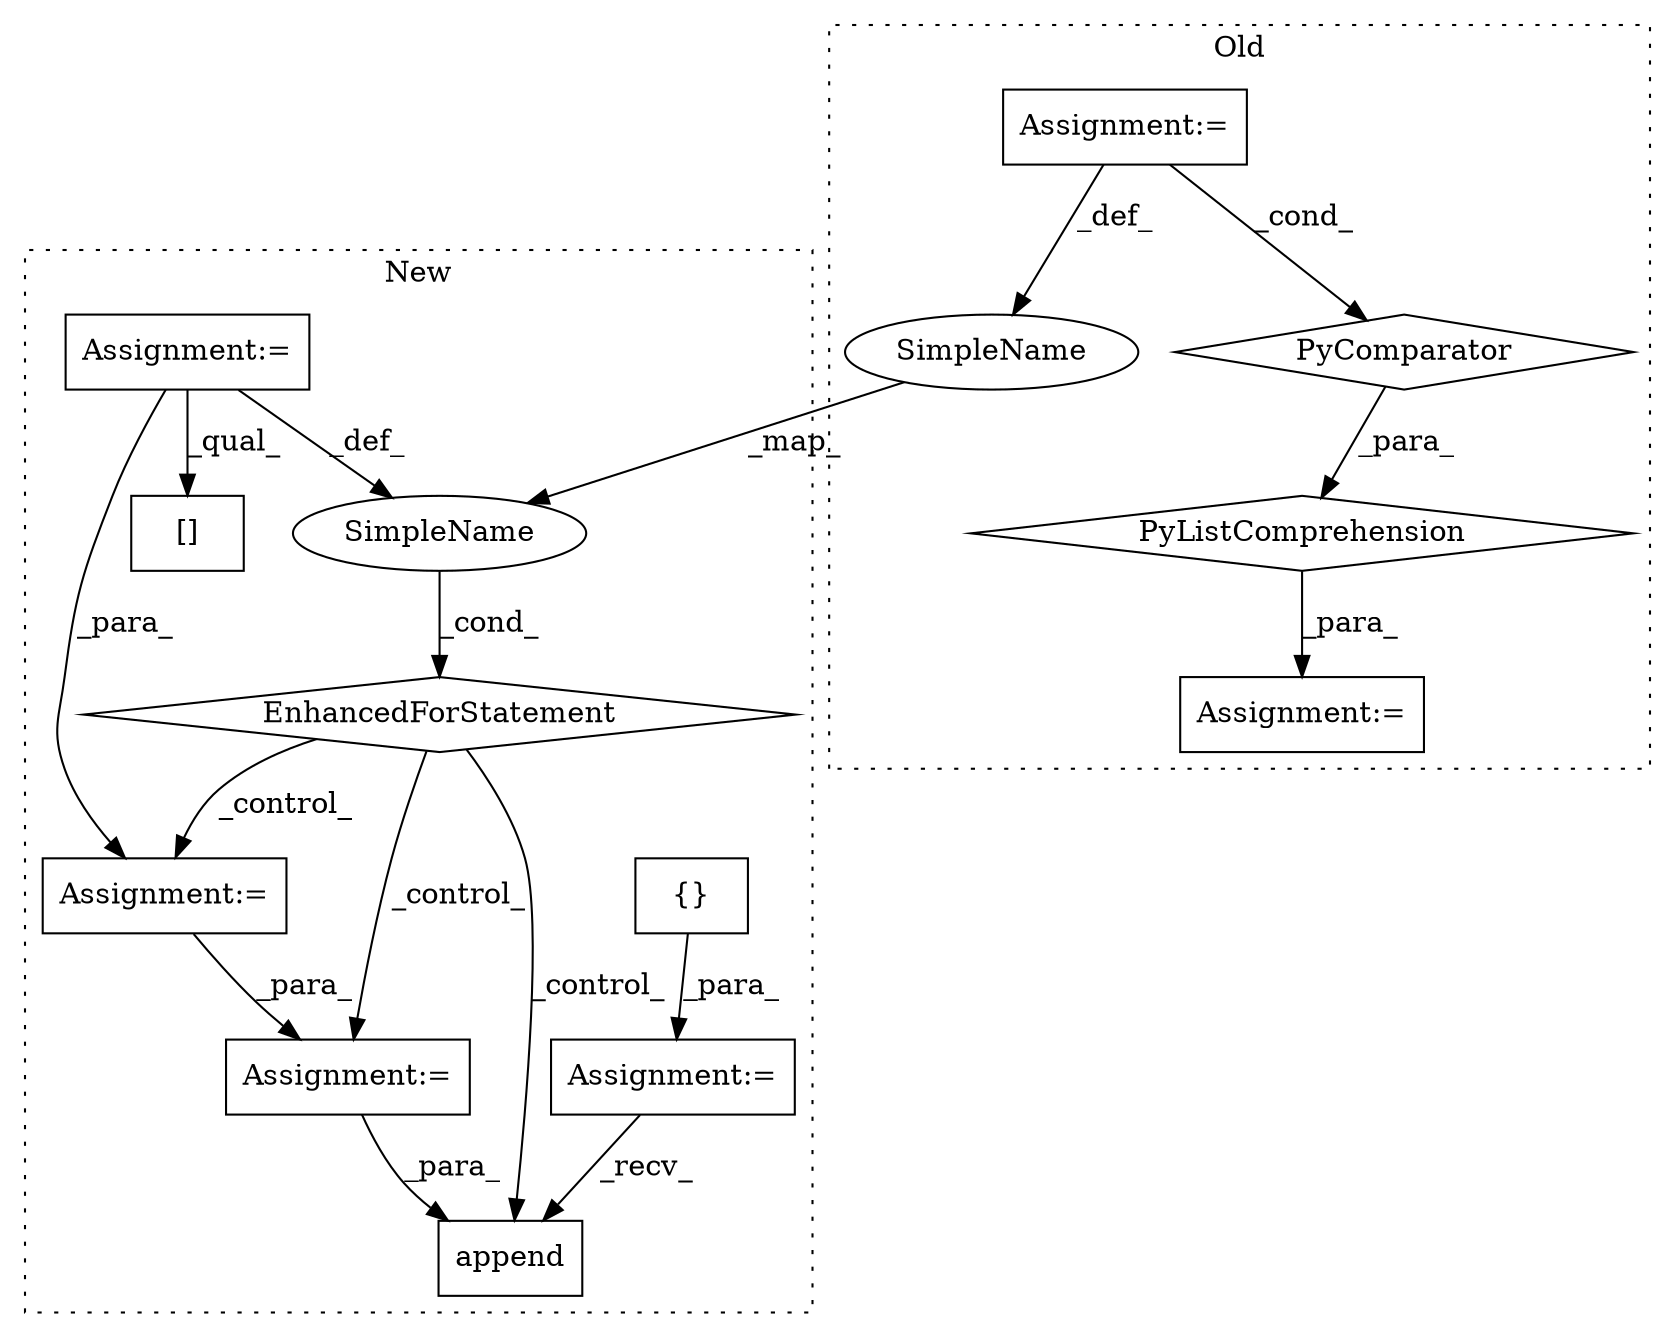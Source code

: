 digraph G {
subgraph cluster0 {
1 [label="PyComparator" a="113" s="3361" l="20" shape="diamond"];
3 [label="Assignment:=" a="7" s="3361" l="20" shape="box"];
4 [label="PyListComprehension" a="109" s="3279" l="110" shape="diamond"];
6 [label="Assignment:=" a="7" s="3261" l="18" shape="box"];
11 [label="SimpleName" a="42" s="3364" l="1" shape="ellipse"];
label = "Old";
style="dotted";
}
subgraph cluster1 {
2 [label="{}" a="4" s="3219" l="2" shape="box"];
5 [label="Assignment:=" a="7" s="3209" l="1" shape="box"];
7 [label="append" a="32" s="3481,3492" l="7,1" shape="box"];
8 [label="EnhancedForStatement" a="70" s="3233,3337" l="81,2" shape="diamond"];
9 [label="Assignment:=" a="7" s="3233,3337" l="81,2" shape="box"];
10 [label="SimpleName" a="42" s="3318" l="1" shape="ellipse"];
12 [label="Assignment:=" a="7" s="3354" l="1" shape="box"];
13 [label="Assignment:=" a="7" s="3453" l="1" shape="box"];
14 [label="[]" a="2" s="3408,3433" l="8,1" shape="box"];
label = "New";
style="dotted";
}
1 -> 4 [label="_para_"];
2 -> 5 [label="_para_"];
3 -> 1 [label="_cond_"];
3 -> 11 [label="_def_"];
4 -> 6 [label="_para_"];
5 -> 7 [label="_recv_"];
8 -> 13 [label="_control_"];
8 -> 12 [label="_control_"];
8 -> 7 [label="_control_"];
9 -> 12 [label="_para_"];
9 -> 14 [label="_qual_"];
9 -> 10 [label="_def_"];
10 -> 8 [label="_cond_"];
11 -> 10 [label="_map_"];
12 -> 13 [label="_para_"];
13 -> 7 [label="_para_"];
}